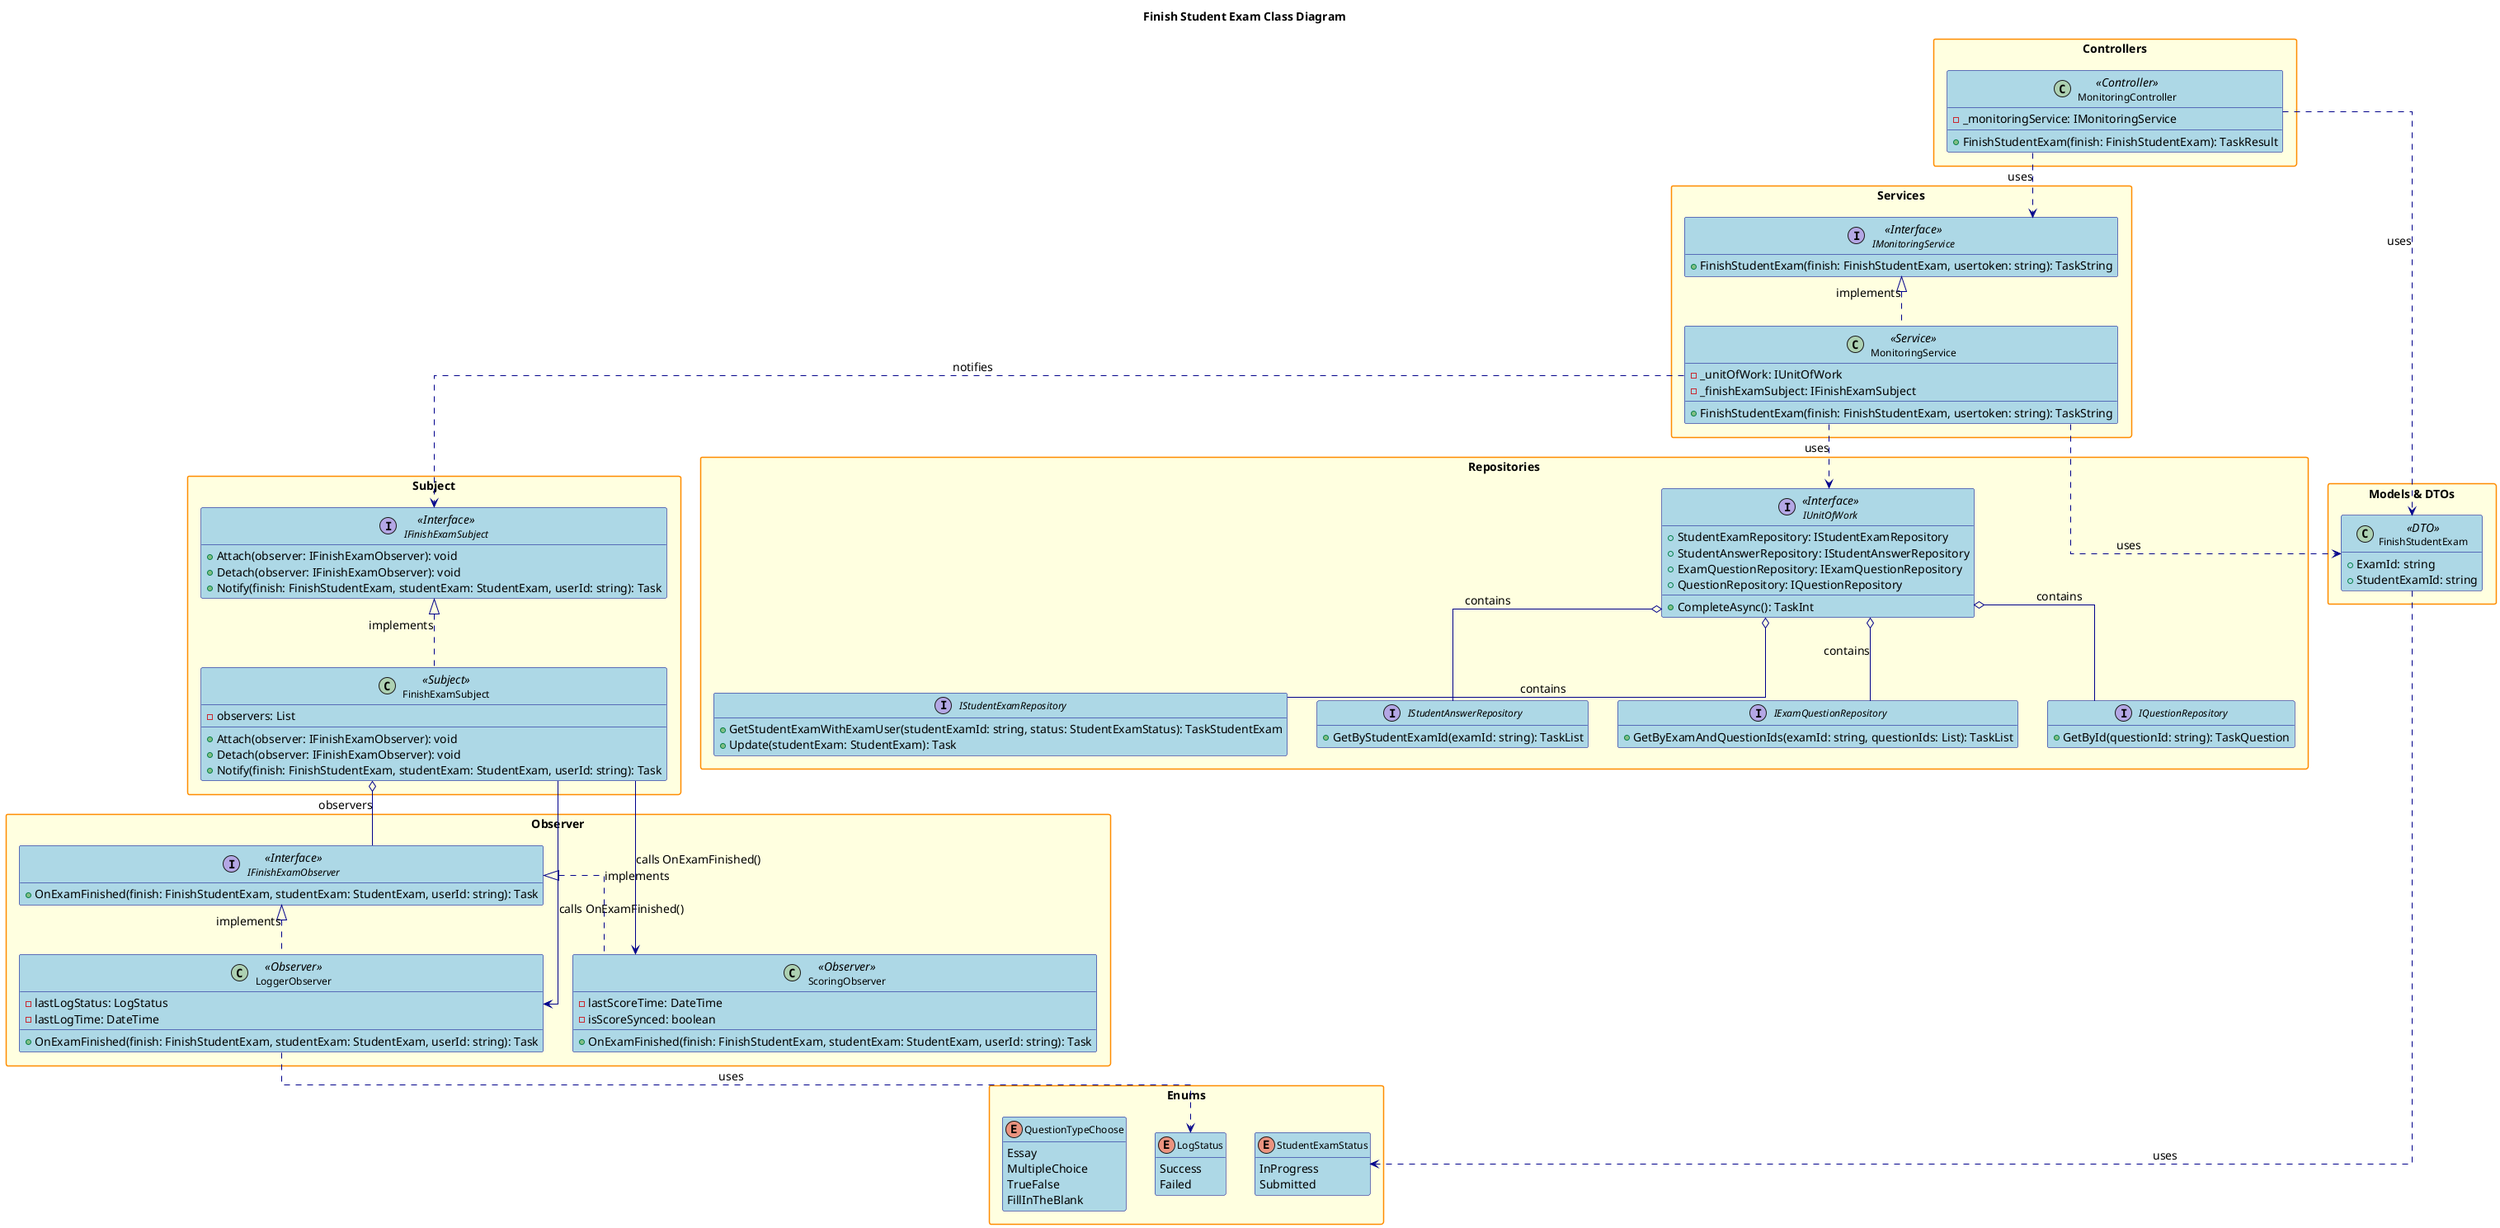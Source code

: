 @startuml
title Finish Student Exam Class Diagram

hide empty members
skinparam packageStyle rectangle
skinparam linetype ortho
skinparam defaultFontSize 14
skinparam defaultFontName Arial
skinparam classFontSize 12
skinparam classFontName Arial
skinparam noteFontSize 11
skinparam noteFontName Arial

skinparam class {
  BackgroundColor LightBlue
  BorderColor DarkBlue
  ArrowColor DarkBlue
  FontSize 12
}
skinparam package {
  BackgroundColor LightYellow
  BorderColor DarkOrange
  FontSize 14
  FontStyle bold
}
skinparam interface {
  BackgroundColor LightGreen
  BorderColor DarkGreen
  FontSize 12
}
skinparam enum {
  BackgroundColor LightCyan
  BorderColor DarkCyan
  FontSize 12
}

' Controllers
package "Controllers" {
  class MonitoringController <<Controller>> {
    - _monitoringService: IMonitoringService
    + FinishStudentExam(finish: FinishStudentExam): TaskResult
  }
}

' Services
package "Services" {
  interface IMonitoringService <<Interface>> {
    + FinishStudentExam(finish: FinishStudentExam, usertoken: string): TaskString
  }

  class MonitoringService <<Service>> {
    - _unitOfWork: IUnitOfWork
    - _finishExamSubject: IFinishExamSubject

    + FinishStudentExam(finish: FinishStudentExam, usertoken: string): TaskString
  }
}

' Subject
package "Subject" {
  interface IFinishExamSubject <<Interface>> {
    + Attach(observer: IFinishExamObserver): void
    + Detach(observer: IFinishExamObserver): void
    + Notify(finish: FinishStudentExam, studentExam: StudentExam, userId: string): Task
  }

  class FinishExamSubject <<Subject>> {
    - observers: List
    + Attach(observer: IFinishExamObserver): void
    + Detach(observer: IFinishExamObserver): void
    + Notify(finish: FinishStudentExam, studentExam: StudentExam, userId: string): Task
  }
}

' Observer
package "Observer" {
  interface IFinishExamObserver <<Interface>> {
    + OnExamFinished(finish: FinishStudentExam, studentExam: StudentExam, userId: string): Task
  }

  class LoggerObserver <<Observer>> {
    - lastLogStatus: LogStatus
    - lastLogTime: DateTime
    + OnExamFinished(finish: FinishStudentExam, studentExam: StudentExam, userId: string): Task
  }

  class ScoringObserver <<Observer>> {
    - lastScoreTime: DateTime
    - isScoreSynced: boolean
    + OnExamFinished(finish: FinishStudentExam, studentExam: StudentExam, userId: string): Task
  }
}

' Repositories
package "Repositories" {
  interface IUnitOfWork <<Interface>> {
    + StudentExamRepository: IStudentExamRepository
    + StudentAnswerRepository: IStudentAnswerRepository
    + ExamQuestionRepository: IExamQuestionRepository
    + QuestionRepository: IQuestionRepository
    + CompleteAsync(): TaskInt
  }

  interface IStudentExamRepository {
    + GetStudentExamWithExamUser(studentExamId: string, status: StudentExamStatus): TaskStudentExam
    + Update(studentExam: StudentExam): Task
  }

  interface IStudentAnswerRepository {
    + GetByStudentExamId(examId: string): TaskList
  }

  interface IExamQuestionRepository {
    + GetByExamAndQuestionIds(examId: string, questionIds: List): TaskList
  }

  interface IQuestionRepository {
    + GetById(questionId: string): TaskQuestion
  }
}

' Models & DTOs
package "Models & DTOs" {
  class FinishStudentExam <<DTO>> {
    + ExamId: string
    + StudentExamId: string
  }
}

' Enums
package "Enums" {
  enum LogStatus { 
    Success
    Failed
  }
  enum StudentExamStatus { 
    InProgress
    Submitted
  }
  enum QuestionTypeChoose { 
    Essay
    MultipleChoice
    TrueFalse
    FillInTheBlank
  }
}

' ===== Relationships (match sơ đồ Extend) =====
MonitoringController ..> IMonitoringService : uses
MonitoringController ..> FinishStudentExam : uses
IMonitoringService <|.. MonitoringService : implements
MonitoringService ..> IUnitOfWork : uses
MonitoringService ..> FinishStudentExam : uses
MonitoringService ..> IFinishExamSubject : notifies

IFinishExamSubject <|.. FinishExamSubject : implements
FinishExamSubject o-- IFinishExamObserver : observers

FinishExamSubject --> LoggerObserver : calls OnExamFinished()
FinishExamSubject --> ScoringObserver : calls OnExamFinished()

IFinishExamObserver <|.. LoggerObserver : implements
IFinishExamObserver <|.. ScoringObserver : implements
IUnitOfWork o-- IStudentExamRepository : contains
IUnitOfWork o-- IStudentAnswerRepository : contains
IUnitOfWork o-- IExamQuestionRepository : contains
IUnitOfWork o-- IQuestionRepository : contains

FinishStudentExam ..> StudentExamStatus : uses
LoggerObserver ..> LogStatus : uses
@enduml
